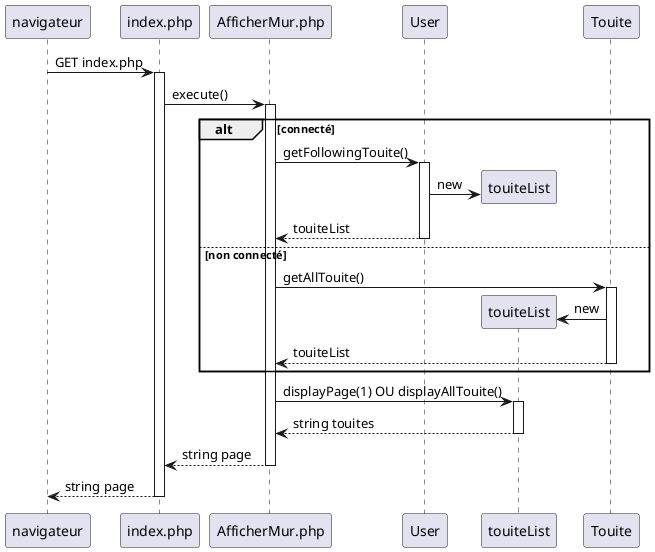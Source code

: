 @startuml

participant "navigateur" AS navigateur
participant "index.php" AS index
participant "AfficherMur.php" AS mur
participant "User" AS user
participant "touiteList" AS touiteList

navigateur -> index : GET index.php
activate index

index -> mur : execute()
activate mur

alt connecté
  mur -> user : getFollowingTouite()
  activate user
  create touiteList
  user -> touiteList : new
  mur <-- user : touiteList
  deactivate user

else non connecté
  mur -> Touite : getAllTouite()
  activate Touite
  create touiteList
  Touite -> touiteList : new
  mur <-- Touite : touiteList
  deactivate Touite

end

mur -> touiteList : displayPage(1) OU displayAllTouite()
activate touiteList
mur <-- touiteList : string touites
deactivate touiteList



index <-- mur : string page
deactivate mur

navigateur <-- index : string page
deactivate index

@enduml